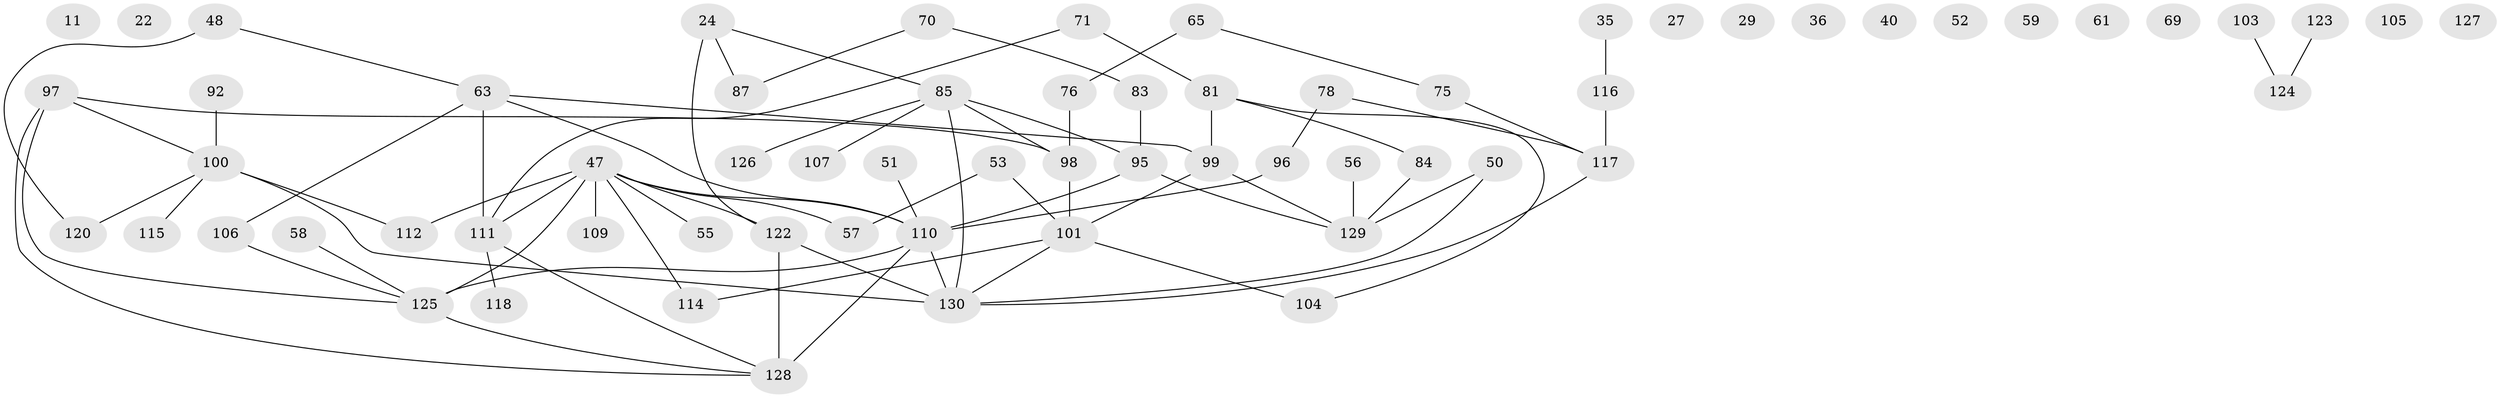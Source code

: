 // original degree distribution, {1: 0.17692307692307693, 2: 0.3230769230769231, 4: 0.06923076923076923, 3: 0.23076923076923078, 7: 0.015384615384615385, 0: 0.09230769230769231, 5: 0.06923076923076923, 8: 0.007692307692307693, 6: 0.015384615384615385}
// Generated by graph-tools (version 1.1) at 2025/40/03/09/25 04:40:34]
// undirected, 65 vertices, 77 edges
graph export_dot {
graph [start="1"]
  node [color=gray90,style=filled];
  11;
  22;
  24;
  27;
  29;
  35;
  36;
  40;
  47 [super="+23"];
  48;
  50;
  51;
  52;
  53;
  55;
  56;
  57;
  58;
  59;
  61;
  63 [super="+6"];
  65;
  69;
  70;
  71;
  75;
  76;
  78 [super="+8"];
  81 [super="+17+66"];
  83;
  84;
  85 [super="+30+82"];
  87;
  92;
  95 [super="+1+86"];
  96;
  97 [super="+94"];
  98 [super="+18"];
  99 [super="+3+62+60"];
  100 [super="+91"];
  101;
  103;
  104 [super="+28+13"];
  105;
  106 [super="+68+46"];
  107;
  109;
  110 [super="+7+90"];
  111 [super="+37+45+80"];
  112;
  114;
  115;
  116;
  117 [super="+67"];
  118;
  120;
  122 [super="+113+19"];
  123;
  124;
  125 [super="+5+121+119"];
  126;
  127;
  128 [super="+102+93"];
  129;
  130 [super="+33+108"];
  24 -- 85;
  24 -- 87;
  24 -- 122 [weight=2];
  35 -- 116;
  47 -- 109;
  47 -- 112;
  47 -- 114;
  47 -- 55;
  47 -- 57;
  47 -- 111 [weight=3];
  47 -- 110;
  47 -- 122;
  47 -- 125 [weight=2];
  48 -- 63;
  48 -- 120;
  50 -- 129;
  50 -- 130;
  51 -- 110;
  53 -- 57;
  53 -- 101;
  56 -- 129;
  58 -- 125;
  63 -- 111 [weight=3];
  63 -- 106;
  63 -- 99;
  63 -- 110 [weight=2];
  65 -- 75;
  65 -- 76;
  70 -- 83;
  70 -- 87;
  71 -- 111;
  71 -- 81;
  75 -- 117;
  76 -- 98;
  78 -- 96;
  78 -- 117;
  81 -- 84;
  81 -- 104;
  81 -- 99;
  83 -- 95;
  84 -- 129;
  85 -- 126;
  85 -- 95 [weight=2];
  85 -- 98;
  85 -- 107;
  85 -- 130 [weight=2];
  92 -- 100;
  95 -- 129;
  95 -- 110;
  96 -- 110;
  97 -- 128;
  97 -- 98;
  97 -- 100;
  97 -- 125;
  98 -- 101 [weight=2];
  99 -- 101;
  99 -- 129;
  100 -- 130 [weight=2];
  100 -- 112;
  100 -- 115;
  100 -- 120;
  101 -- 114;
  101 -- 104;
  101 -- 130;
  103 -- 124;
  106 -- 125;
  110 -- 128 [weight=2];
  110 -- 130 [weight=2];
  110 -- 125;
  111 -- 118;
  111 -- 128;
  116 -- 117;
  117 -- 130;
  122 -- 128 [weight=2];
  122 -- 130;
  123 -- 124;
  125 -- 128;
}
